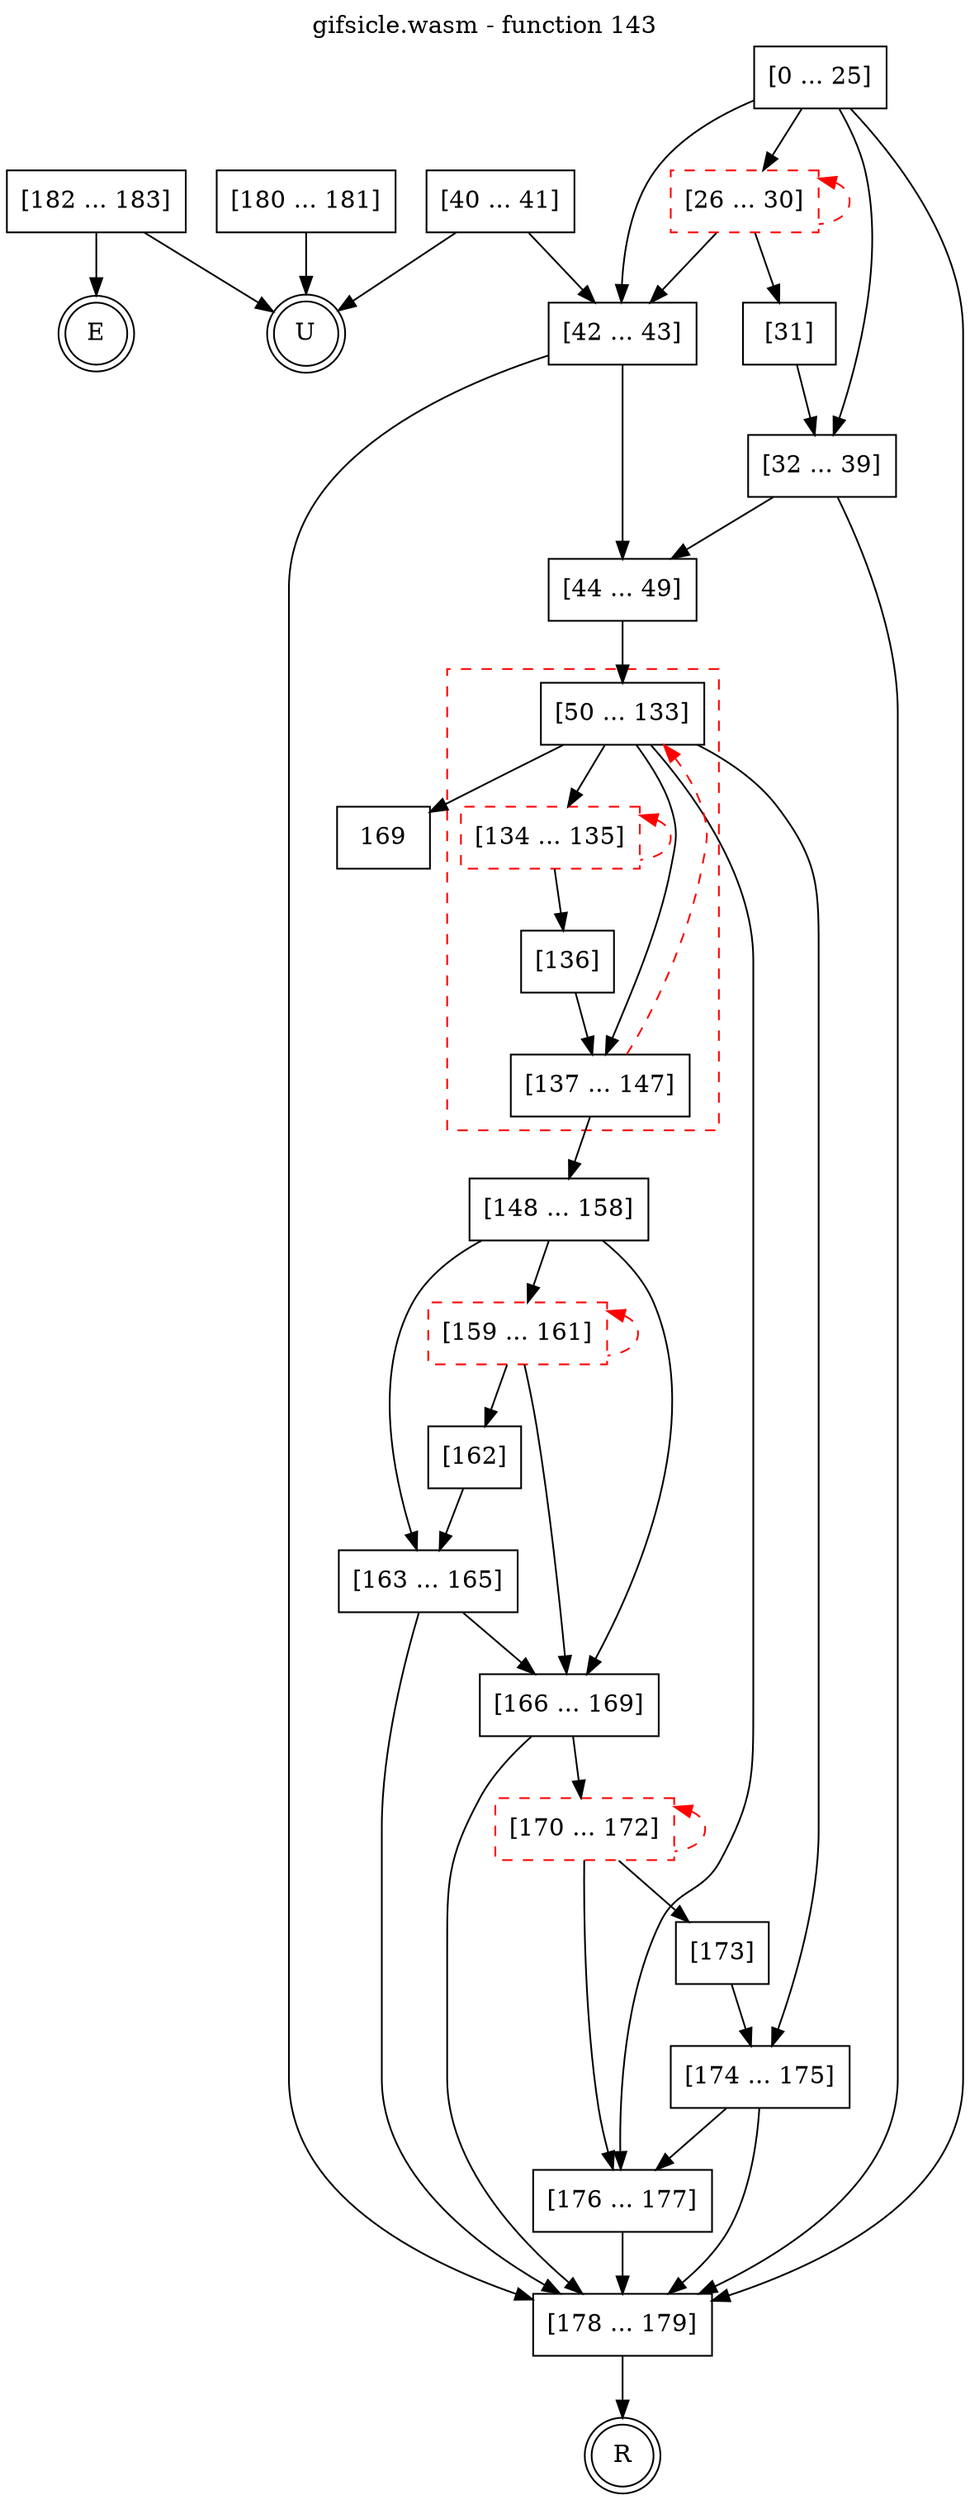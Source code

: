 digraph finite_state_machine {
    label = "gifsicle.wasm - function 143"
    labelloc =  t
    labelfontsize = 16
    labelfontcolor = black
    labelfontname = "Helvetica"
    node [shape = doublecircle]; E U R ;
    node [shape = box];
    node [shape=box, color=black, style=solid] 0[label="[0 ... 25]"]
    node [shape=box, color=red, style=dashed] 26[label="[26 ... 30]"]
    node [shape=box, color=black, style=solid] 31[label="[31]"]
    node [shape=box, color=black, style=solid] 32[label="[32 ... 39]"]
    node [shape=box, color=black, style=solid] 40[label="[40 ... 41]"]
    node [shape=box, color=black, style=solid] 42[label="[42 ... 43]"]
    node [shape=box, color=black, style=solid] 44[label="[44 ... 49]"]
    subgraph cluster_50{
    label = "";
    style = dashed color = red;
    node [shape=box, color=black, style=solid] 50[label="[50 ... 133]"]
    node [shape=box, color=red, style=dashed] 134[label="[134 ... 135]"]
    node [shape=box, color=black, style=solid] 136[label="[136]"]
    node [shape=box, color=black, style=solid] 137[label="[137 ... 147]"]
    }
    node [shape=box, color=black, style=solid] 148[label="[148 ... 158]"]
    node [shape=box, color=red, style=dashed] 159[label="[159 ... 161]"]
    node [shape=box, color=black, style=solid] 162[label="[162]"]
    node [shape=box, color=black, style=solid] 163[label="[163 ... 165]"]
    node [shape=box, color=black, style=solid] 166[label="[166 ... 169]"]
    node [shape=box, color=red, style=dashed] 170[label="[170 ... 172]"]
    node [shape=box, color=black, style=solid] 173[label="[173]"]
    node [shape=box, color=black, style=solid] 174[label="[174 ... 175]"]
    node [shape=box, color=black, style=solid] 176[label="[176 ... 177]"]
    node [shape=box, color=black, style=solid] 178[label="[178 ... 179]"]
    node [shape=box, color=black, style=solid] 180[label="[180 ... 181]"]
    node [shape=box, color=black, style=solid] 182[label="[182 ... 183]"]
    node [shape=box, color=black, style=solid] R[label="R"]
    node [shape=box, color=black, style=solid] U[label="U"]
    0 -> 26;
    0 -> 32;
    0 -> 42;
    0 -> 178;
    26 -> 31;
    26 -> 42;
    26 -> 26[style="dashed" color="red" dir=back];
    31 -> 32;
    32 -> 44;
    32 -> 178;
    40 -> 42;
    40 -> U;
    42 -> 44;
    42 -> 178;
    44 -> 50;
    50 -> 134;
    50 -> 137;
    50 -> 169;
    50 -> 174;
    50 -> 176;
    134 -> 136;
    134 -> 134[style="dashed" color="red" dir=back];
    136 -> 137;
    137 -> 50[style="dashed" color="red"];
    137 -> 148;
    148 -> 159;
    148 -> 163;
    148 -> 166;
    159 -> 162;
    159 -> 166;
    159 -> 159[style="dashed" color="red" dir=back];
    162 -> 163;
    163 -> 166;
    163 -> 178;
    166 -> 170;
    166 -> 178;
    170 -> 173;
    170 -> 176;
    170 -> 170[style="dashed" color="red" dir=back];
    173 -> 174;
    174 -> 176;
    174 -> 178;
    176 -> 178;
    178 -> R;
    180 -> U;
    182 -> E;
    182 -> U;
}
